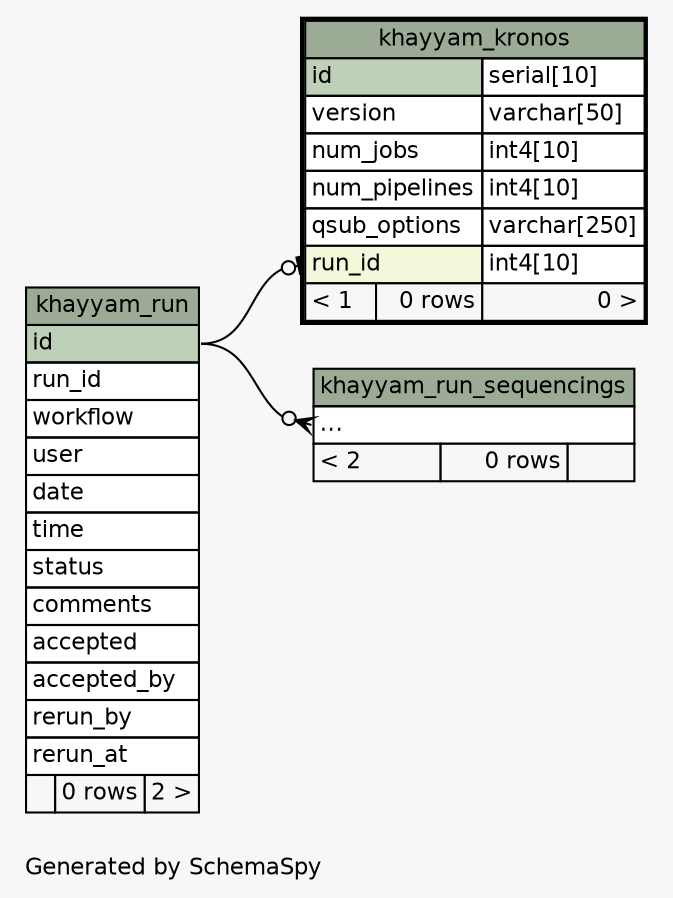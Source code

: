 // dot 2.36.0 on Mac OS X 10.9.5
// SchemaSpy rev 590
digraph "twoDegreesRelationshipsDiagram" {
  graph [
    rankdir="RL"
    bgcolor="#f7f7f7"
    label="\nGenerated by SchemaSpy"
    labeljust="l"
    nodesep="0.18"
    ranksep="0.46"
    fontname="Helvetica"
    fontsize="11"
  ];
  node [
    fontname="Helvetica"
    fontsize="11"
    shape="plaintext"
  ];
  edge [
    arrowsize="0.8"
  ];
  "khayyam_kronos":"run_id":w -> "khayyam_run":"id":e [arrowhead=none dir=back arrowtail=teeodot];
  "khayyam_run_sequencings":"elipses":w -> "khayyam_run":"id":e [arrowhead=none dir=back arrowtail=crowodot];
  "khayyam_kronos" [
    label=<
    <TABLE BORDER="2" CELLBORDER="1" CELLSPACING="0" BGCOLOR="#ffffff">
      <TR><TD COLSPAN="3" BGCOLOR="#9bab96" ALIGN="CENTER">khayyam_kronos</TD></TR>
      <TR><TD PORT="id" COLSPAN="2" BGCOLOR="#bed1b8" ALIGN="LEFT">id</TD><TD PORT="id.type" ALIGN="LEFT">serial[10]</TD></TR>
      <TR><TD PORT="version" COLSPAN="2" ALIGN="LEFT">version</TD><TD PORT="version.type" ALIGN="LEFT">varchar[50]</TD></TR>
      <TR><TD PORT="num_jobs" COLSPAN="2" ALIGN="LEFT">num_jobs</TD><TD PORT="num_jobs.type" ALIGN="LEFT">int4[10]</TD></TR>
      <TR><TD PORT="num_pipelines" COLSPAN="2" ALIGN="LEFT">num_pipelines</TD><TD PORT="num_pipelines.type" ALIGN="LEFT">int4[10]</TD></TR>
      <TR><TD PORT="qsub_options" COLSPAN="2" ALIGN="LEFT">qsub_options</TD><TD PORT="qsub_options.type" ALIGN="LEFT">varchar[250]</TD></TR>
      <TR><TD PORT="run_id" COLSPAN="2" BGCOLOR="#f4f7da" ALIGN="LEFT">run_id</TD><TD PORT="run_id.type" ALIGN="LEFT">int4[10]</TD></TR>
      <TR><TD ALIGN="LEFT" BGCOLOR="#f7f7f7">&lt; 1</TD><TD ALIGN="RIGHT" BGCOLOR="#f7f7f7">0 rows</TD><TD ALIGN="RIGHT" BGCOLOR="#f7f7f7">0 &gt;</TD></TR>
    </TABLE>>
    URL="khayyam_kronos.html"
    tooltip="khayyam_kronos"
  ];
  "khayyam_run" [
    label=<
    <TABLE BORDER="0" CELLBORDER="1" CELLSPACING="0" BGCOLOR="#ffffff">
      <TR><TD COLSPAN="3" BGCOLOR="#9bab96" ALIGN="CENTER">khayyam_run</TD></TR>
      <TR><TD PORT="id" COLSPAN="3" BGCOLOR="#bed1b8" ALIGN="LEFT">id</TD></TR>
      <TR><TD PORT="run_id" COLSPAN="3" ALIGN="LEFT">run_id</TD></TR>
      <TR><TD PORT="workflow" COLSPAN="3" ALIGN="LEFT">workflow</TD></TR>
      <TR><TD PORT="user" COLSPAN="3" ALIGN="LEFT">user</TD></TR>
      <TR><TD PORT="date" COLSPAN="3" ALIGN="LEFT">date</TD></TR>
      <TR><TD PORT="time" COLSPAN="3" ALIGN="LEFT">time</TD></TR>
      <TR><TD PORT="status" COLSPAN="3" ALIGN="LEFT">status</TD></TR>
      <TR><TD PORT="comments" COLSPAN="3" ALIGN="LEFT">comments</TD></TR>
      <TR><TD PORT="accepted" COLSPAN="3" ALIGN="LEFT">accepted</TD></TR>
      <TR><TD PORT="accepted_by" COLSPAN="3" ALIGN="LEFT">accepted_by</TD></TR>
      <TR><TD PORT="rerun_by" COLSPAN="3" ALIGN="LEFT">rerun_by</TD></TR>
      <TR><TD PORT="rerun_at" COLSPAN="3" ALIGN="LEFT">rerun_at</TD></TR>
      <TR><TD ALIGN="LEFT" BGCOLOR="#f7f7f7">  </TD><TD ALIGN="RIGHT" BGCOLOR="#f7f7f7">0 rows</TD><TD ALIGN="RIGHT" BGCOLOR="#f7f7f7">2 &gt;</TD></TR>
    </TABLE>>
    URL="khayyam_run.html"
    tooltip="khayyam_run"
  ];
  "khayyam_run_sequencings" [
    label=<
    <TABLE BORDER="0" CELLBORDER="1" CELLSPACING="0" BGCOLOR="#ffffff">
      <TR><TD COLSPAN="3" BGCOLOR="#9bab96" ALIGN="CENTER">khayyam_run_sequencings</TD></TR>
      <TR><TD PORT="elipses" COLSPAN="3" ALIGN="LEFT">...</TD></TR>
      <TR><TD ALIGN="LEFT" BGCOLOR="#f7f7f7">&lt; 2</TD><TD ALIGN="RIGHT" BGCOLOR="#f7f7f7">0 rows</TD><TD ALIGN="RIGHT" BGCOLOR="#f7f7f7">  </TD></TR>
    </TABLE>>
    URL="khayyam_run_sequencings.html"
    tooltip="khayyam_run_sequencings"
  ];
}
